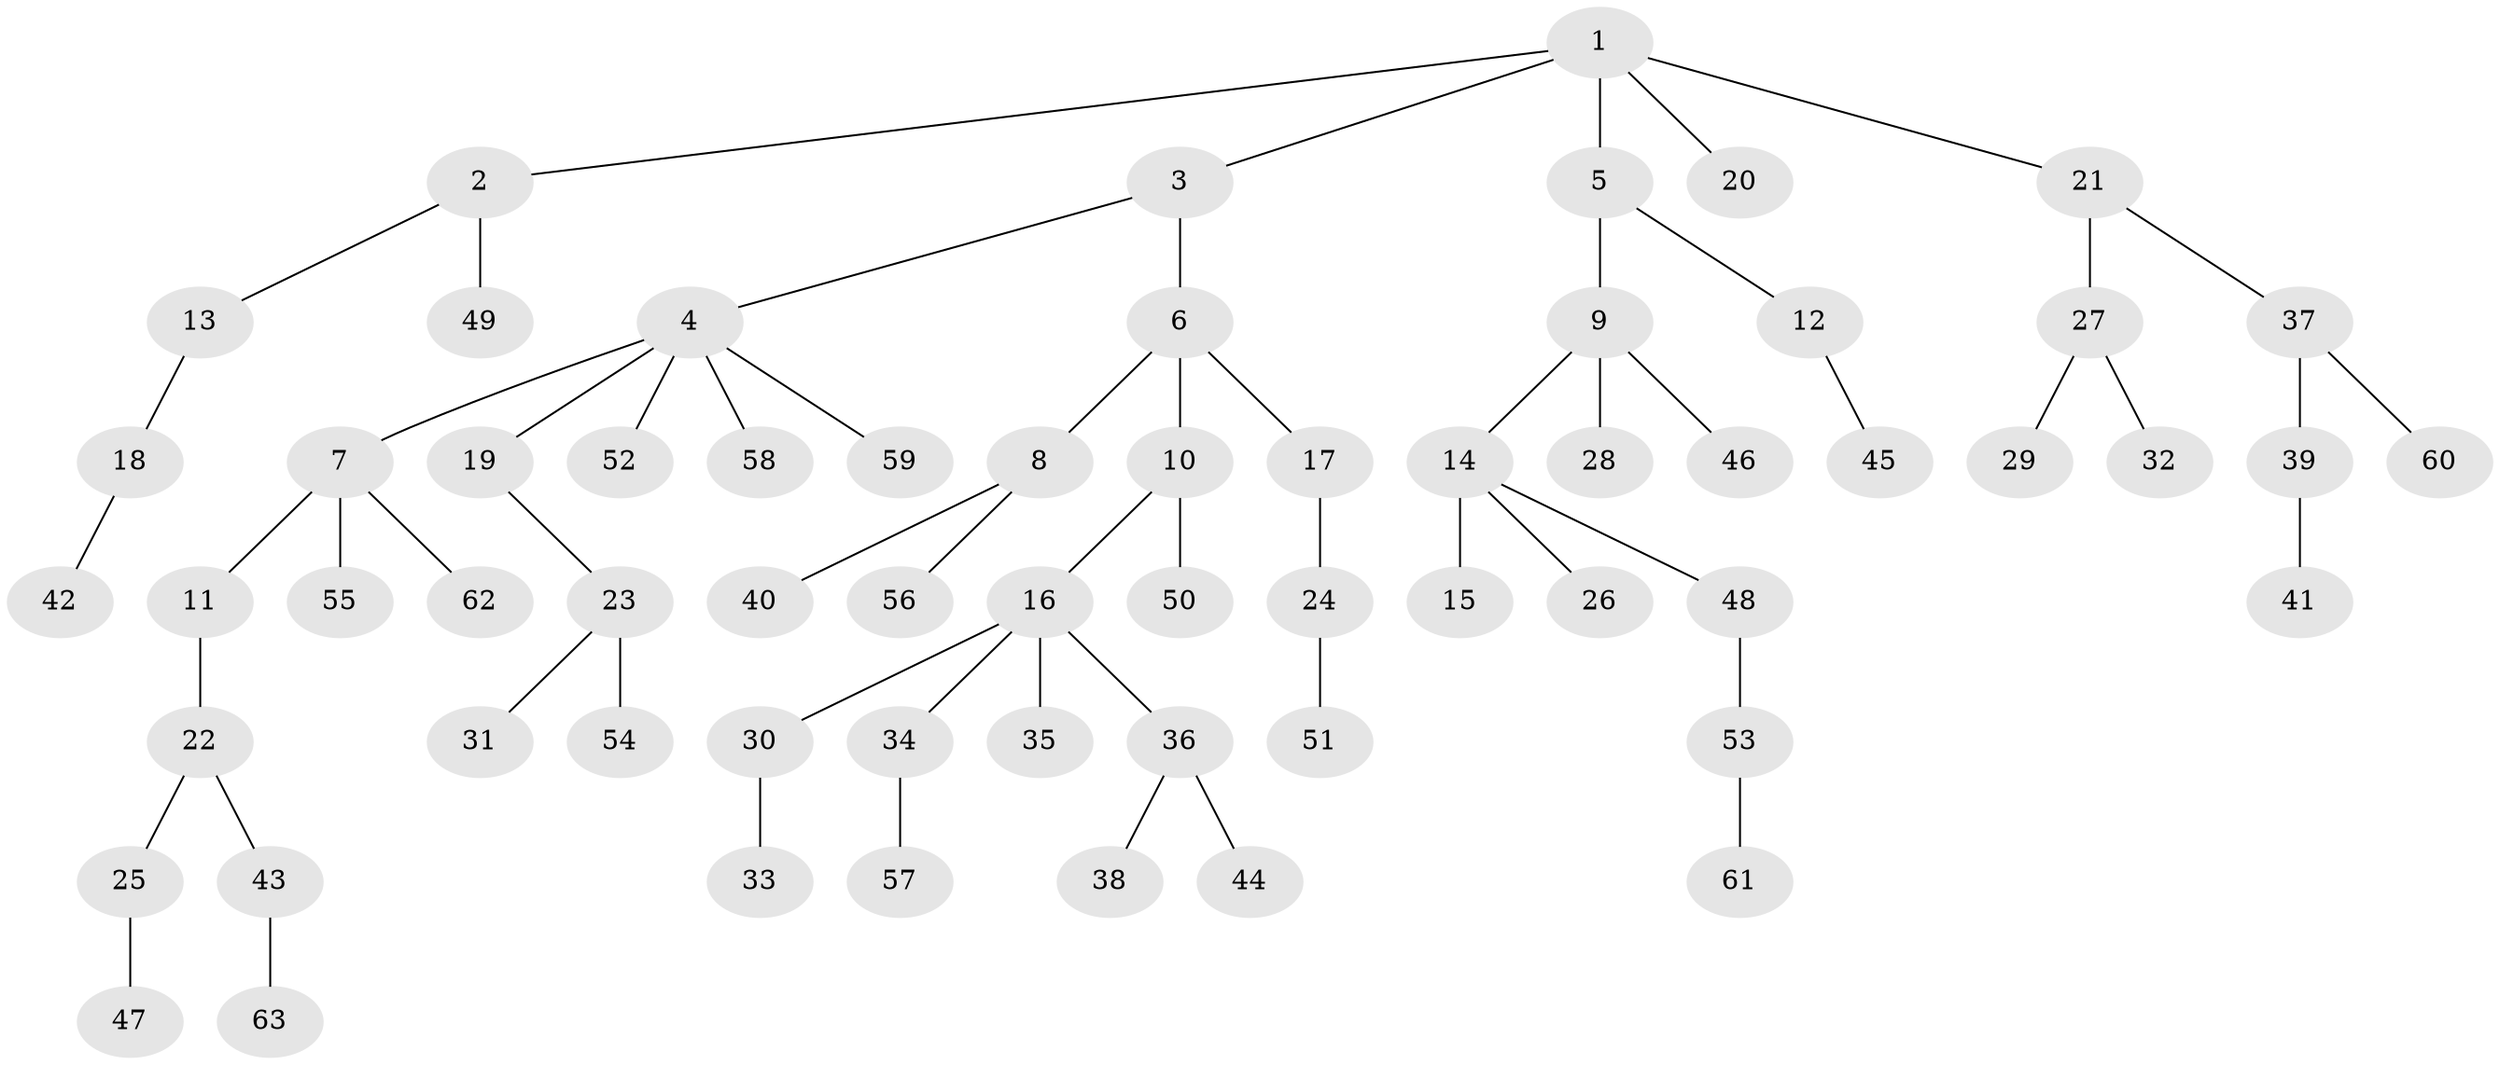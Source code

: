 // Generated by graph-tools (version 1.1) at 2025/11/02/27/25 16:11:26]
// undirected, 63 vertices, 62 edges
graph export_dot {
graph [start="1"]
  node [color=gray90,style=filled];
  1;
  2;
  3;
  4;
  5;
  6;
  7;
  8;
  9;
  10;
  11;
  12;
  13;
  14;
  15;
  16;
  17;
  18;
  19;
  20;
  21;
  22;
  23;
  24;
  25;
  26;
  27;
  28;
  29;
  30;
  31;
  32;
  33;
  34;
  35;
  36;
  37;
  38;
  39;
  40;
  41;
  42;
  43;
  44;
  45;
  46;
  47;
  48;
  49;
  50;
  51;
  52;
  53;
  54;
  55;
  56;
  57;
  58;
  59;
  60;
  61;
  62;
  63;
  1 -- 2;
  1 -- 3;
  1 -- 5;
  1 -- 20;
  1 -- 21;
  2 -- 13;
  2 -- 49;
  3 -- 4;
  3 -- 6;
  4 -- 7;
  4 -- 19;
  4 -- 52;
  4 -- 58;
  4 -- 59;
  5 -- 9;
  5 -- 12;
  6 -- 8;
  6 -- 10;
  6 -- 17;
  7 -- 11;
  7 -- 55;
  7 -- 62;
  8 -- 40;
  8 -- 56;
  9 -- 14;
  9 -- 28;
  9 -- 46;
  10 -- 16;
  10 -- 50;
  11 -- 22;
  12 -- 45;
  13 -- 18;
  14 -- 15;
  14 -- 26;
  14 -- 48;
  16 -- 30;
  16 -- 34;
  16 -- 35;
  16 -- 36;
  17 -- 24;
  18 -- 42;
  19 -- 23;
  21 -- 27;
  21 -- 37;
  22 -- 25;
  22 -- 43;
  23 -- 31;
  23 -- 54;
  24 -- 51;
  25 -- 47;
  27 -- 29;
  27 -- 32;
  30 -- 33;
  34 -- 57;
  36 -- 38;
  36 -- 44;
  37 -- 39;
  37 -- 60;
  39 -- 41;
  43 -- 63;
  48 -- 53;
  53 -- 61;
}
